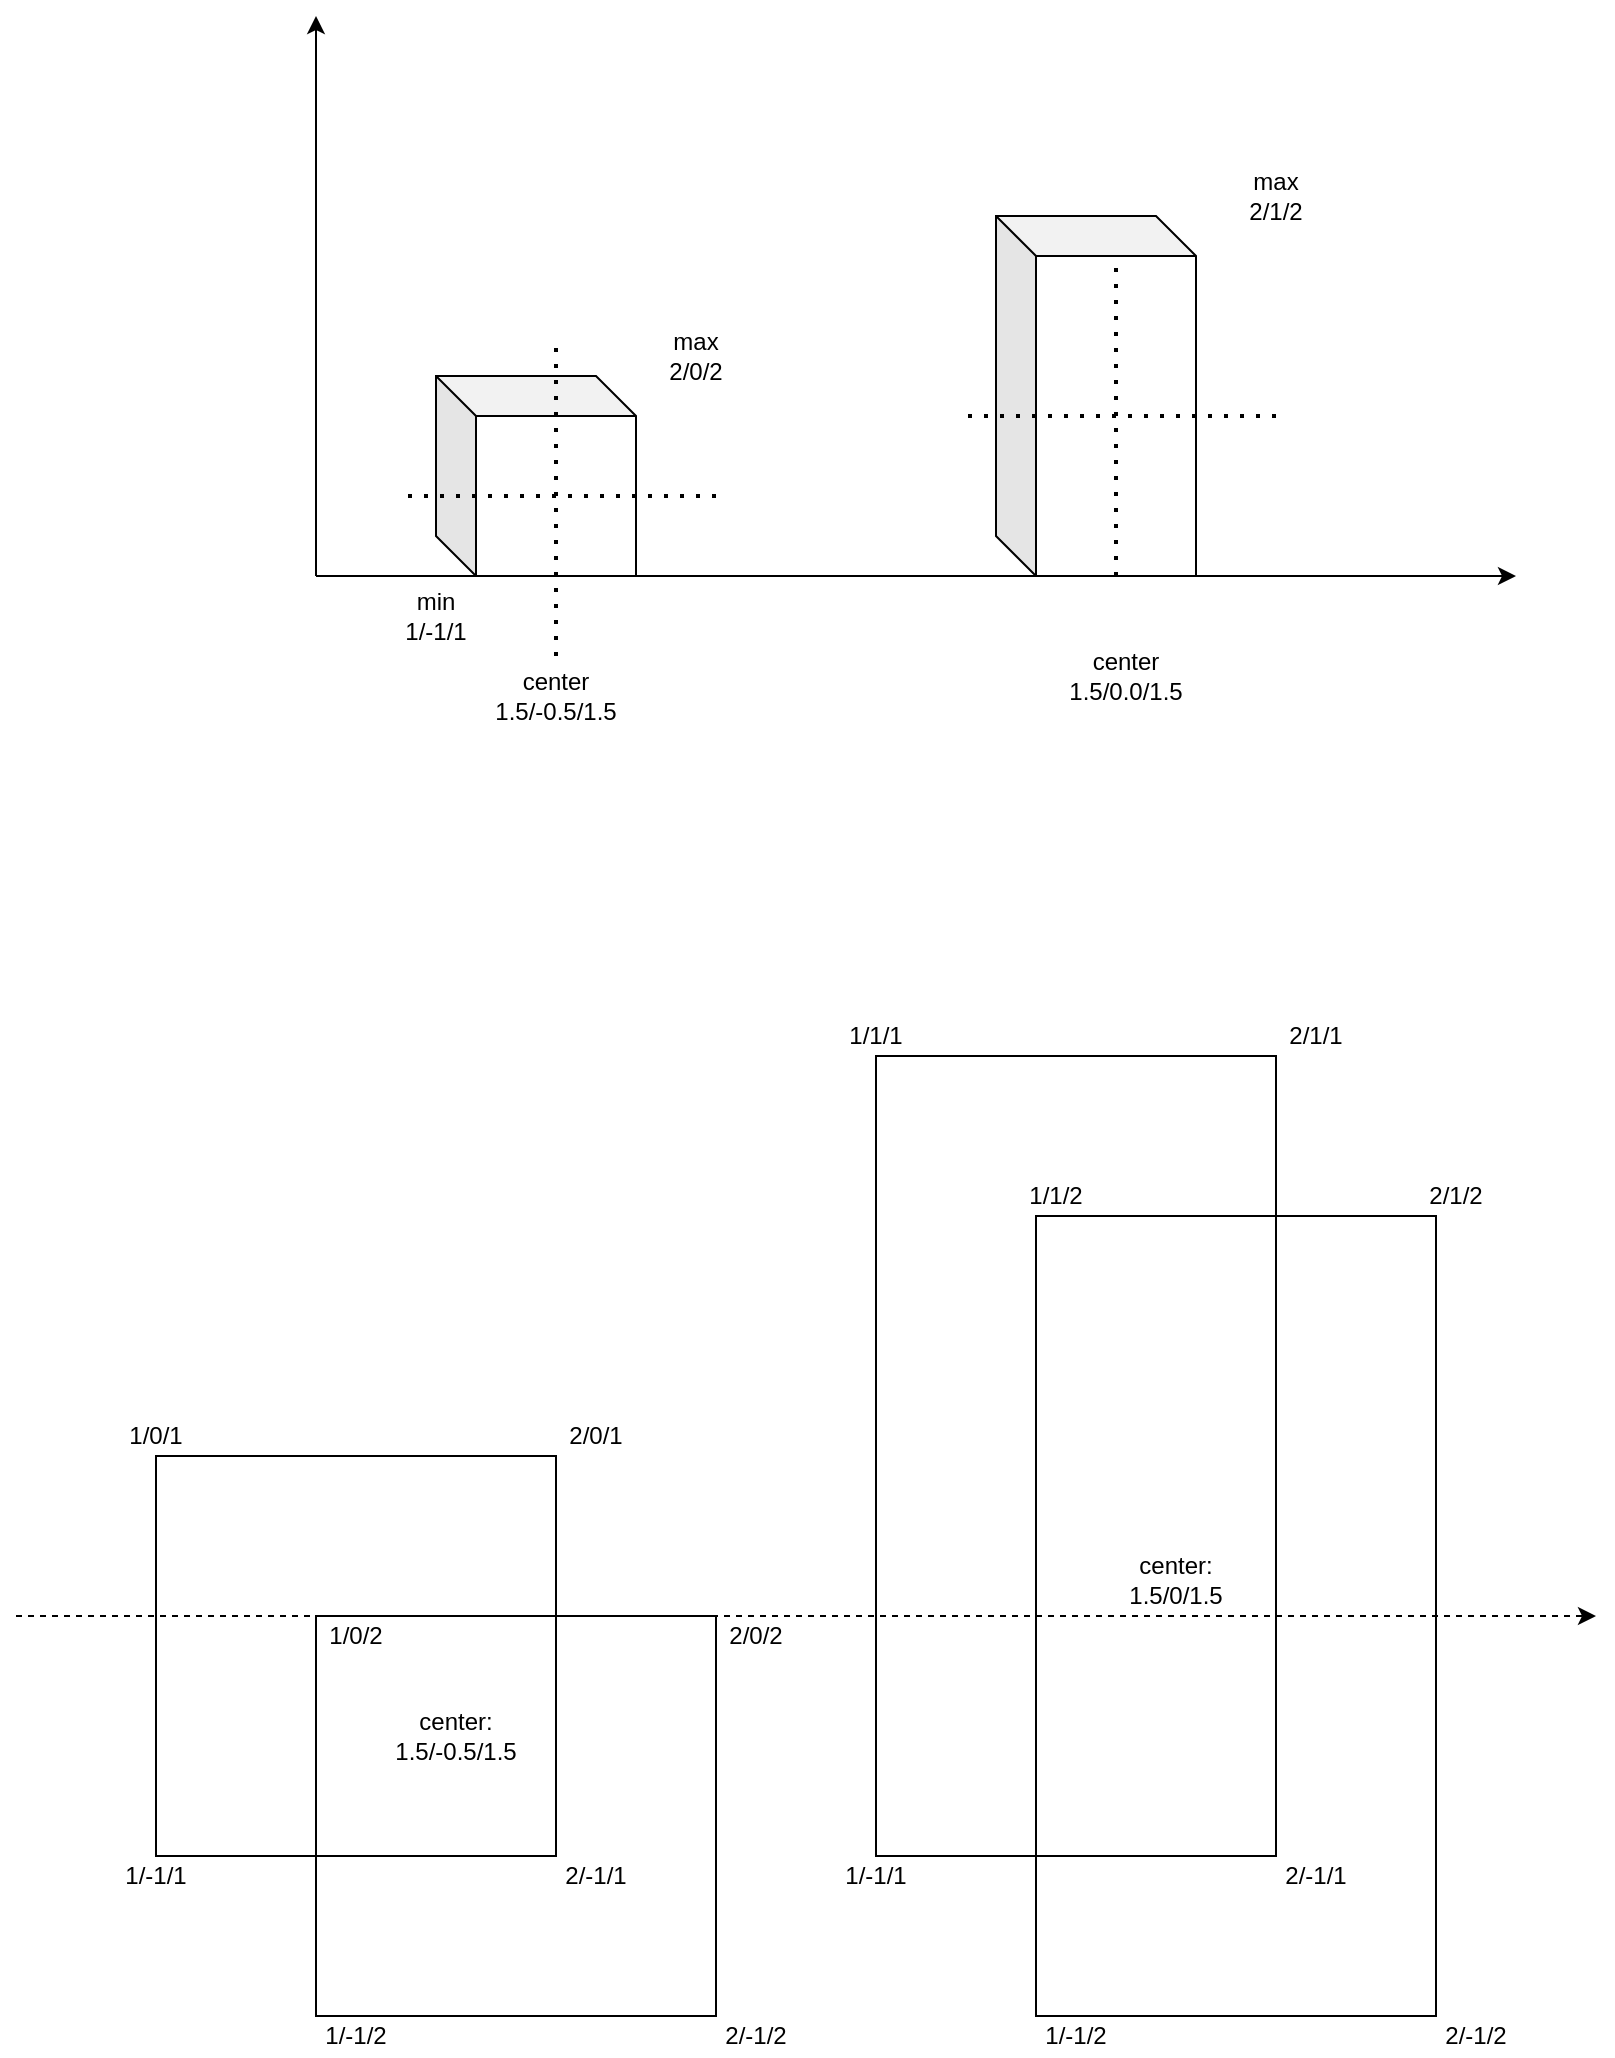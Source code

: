 <mxfile version="14.1.4" type="github">
  <diagram id="muspsq0wNclhOc-cF3wE" name="Page-1">
    <mxGraphModel dx="1216" dy="767" grid="1" gridSize="10" guides="1" tooltips="1" connect="1" arrows="1" fold="1" page="1" pageScale="1" pageWidth="850" pageHeight="1100" math="0" shadow="0">
      <root>
        <mxCell id="0" />
        <mxCell id="1" parent="0" />
        <mxCell id="I-AvVpsKXz01nL_moDOW-36" value="" style="rounded=0;whiteSpace=wrap;html=1;fillColor=none;" vertex="1" parent="1">
          <mxGeometry x="440" y="560" width="200" height="400" as="geometry" />
        </mxCell>
        <mxCell id="I-AvVpsKXz01nL_moDOW-1" value="" style="shape=cube;whiteSpace=wrap;html=1;boundedLbl=1;backgroundOutline=1;darkOpacity=0.05;darkOpacity2=0.1;" vertex="1" parent="1">
          <mxGeometry x="220" y="220" width="100" height="100" as="geometry" />
        </mxCell>
        <mxCell id="I-AvVpsKXz01nL_moDOW-2" value="" style="shape=cube;whiteSpace=wrap;html=1;boundedLbl=1;backgroundOutline=1;darkOpacity=0.05;darkOpacity2=0.1;" vertex="1" parent="1">
          <mxGeometry x="500" y="140" width="100" height="180" as="geometry" />
        </mxCell>
        <mxCell id="I-AvVpsKXz01nL_moDOW-3" value="" style="endArrow=none;dashed=1;html=1;dashPattern=1 3;strokeWidth=2;" edge="1" parent="1">
          <mxGeometry width="50" height="50" relative="1" as="geometry">
            <mxPoint x="280" y="360" as="sourcePoint" />
            <mxPoint x="280" y="200" as="targetPoint" />
          </mxGeometry>
        </mxCell>
        <mxCell id="I-AvVpsKXz01nL_moDOW-4" value="" style="endArrow=none;dashed=1;html=1;dashPattern=1 3;strokeWidth=2;" edge="1" parent="1">
          <mxGeometry width="50" height="50" relative="1" as="geometry">
            <mxPoint x="360" y="280" as="sourcePoint" />
            <mxPoint x="200" y="280" as="targetPoint" />
          </mxGeometry>
        </mxCell>
        <mxCell id="I-AvVpsKXz01nL_moDOW-5" value="" style="endArrow=none;dashed=1;html=1;dashPattern=1 3;strokeWidth=2;" edge="1" parent="1">
          <mxGeometry width="50" height="50" relative="1" as="geometry">
            <mxPoint x="560" y="320" as="sourcePoint" />
            <mxPoint x="560" y="160" as="targetPoint" />
          </mxGeometry>
        </mxCell>
        <mxCell id="I-AvVpsKXz01nL_moDOW-6" value="" style="endArrow=none;dashed=1;html=1;dashPattern=1 3;strokeWidth=2;" edge="1" parent="1">
          <mxGeometry width="50" height="50" relative="1" as="geometry">
            <mxPoint x="640" y="240" as="sourcePoint" />
            <mxPoint x="480" y="240" as="targetPoint" />
          </mxGeometry>
        </mxCell>
        <mxCell id="I-AvVpsKXz01nL_moDOW-7" value="" style="endArrow=classic;html=1;" edge="1" parent="1">
          <mxGeometry width="50" height="50" relative="1" as="geometry">
            <mxPoint x="160" y="320" as="sourcePoint" />
            <mxPoint x="160" y="40" as="targetPoint" />
          </mxGeometry>
        </mxCell>
        <mxCell id="I-AvVpsKXz01nL_moDOW-8" value="" style="endArrow=classic;html=1;" edge="1" parent="1">
          <mxGeometry width="50" height="50" relative="1" as="geometry">
            <mxPoint x="160" y="320" as="sourcePoint" />
            <mxPoint x="760" y="320" as="targetPoint" />
          </mxGeometry>
        </mxCell>
        <mxCell id="I-AvVpsKXz01nL_moDOW-9" value="&lt;div&gt;min&lt;/div&gt;&lt;div&gt;1/-1/1&lt;br&gt;&lt;/div&gt;" style="text;html=1;strokeColor=none;fillColor=none;align=center;verticalAlign=middle;whiteSpace=wrap;rounded=0;" vertex="1" parent="1">
          <mxGeometry x="200" y="330" width="40" height="20" as="geometry" />
        </mxCell>
        <mxCell id="I-AvVpsKXz01nL_moDOW-10" value="&lt;div&gt;max&lt;/div&gt;&lt;div&gt;2/0/2&lt;br&gt;&lt;/div&gt;" style="text;html=1;strokeColor=none;fillColor=none;align=center;verticalAlign=middle;whiteSpace=wrap;rounded=0;" vertex="1" parent="1">
          <mxGeometry x="330" y="200" width="40" height="20" as="geometry" />
        </mxCell>
        <mxCell id="I-AvVpsKXz01nL_moDOW-11" value="center&lt;div&gt;1.5/-0.5/1.5&lt;br&gt;&lt;/div&gt;" style="text;html=1;strokeColor=none;fillColor=none;align=center;verticalAlign=middle;whiteSpace=wrap;rounded=0;" vertex="1" parent="1">
          <mxGeometry x="260" y="370" width="40" height="20" as="geometry" />
        </mxCell>
        <mxCell id="I-AvVpsKXz01nL_moDOW-12" value="&lt;div&gt;max&lt;/div&gt;&lt;div&gt;2/1/2&lt;br&gt;&lt;/div&gt;" style="text;html=1;strokeColor=none;fillColor=none;align=center;verticalAlign=middle;whiteSpace=wrap;rounded=0;" vertex="1" parent="1">
          <mxGeometry x="620" y="120" width="40" height="20" as="geometry" />
        </mxCell>
        <mxCell id="I-AvVpsKXz01nL_moDOW-13" value="center&lt;div&gt;1.5/0.0/1.5&lt;br&gt;&lt;/div&gt;" style="text;html=1;strokeColor=none;fillColor=none;align=center;verticalAlign=middle;whiteSpace=wrap;rounded=0;" vertex="1" parent="1">
          <mxGeometry x="545" y="360" width="40" height="20" as="geometry" />
        </mxCell>
        <mxCell id="I-AvVpsKXz01nL_moDOW-14" value="" style="whiteSpace=wrap;html=1;aspect=fixed;fillColor=none;" vertex="1" parent="1">
          <mxGeometry x="160" y="840" width="200" height="200" as="geometry" />
        </mxCell>
        <mxCell id="I-AvVpsKXz01nL_moDOW-15" value="" style="whiteSpace=wrap;html=1;aspect=fixed;fillColor=none;" vertex="1" parent="1">
          <mxGeometry x="80" y="760" width="200" height="200" as="geometry" />
        </mxCell>
        <mxCell id="I-AvVpsKXz01nL_moDOW-16" value="1/0/1" style="text;html=1;strokeColor=none;fillColor=none;align=center;verticalAlign=middle;whiteSpace=wrap;rounded=0;" vertex="1" parent="1">
          <mxGeometry x="60" y="740" width="40" height="20" as="geometry" />
        </mxCell>
        <mxCell id="I-AvVpsKXz01nL_moDOW-17" value="1/0/2" style="text;html=1;strokeColor=none;fillColor=none;align=center;verticalAlign=middle;whiteSpace=wrap;rounded=0;" vertex="1" parent="1">
          <mxGeometry x="160" y="840" width="40" height="20" as="geometry" />
        </mxCell>
        <mxCell id="I-AvVpsKXz01nL_moDOW-18" value="2/0/2" style="text;html=1;strokeColor=none;fillColor=none;align=center;verticalAlign=middle;whiteSpace=wrap;rounded=0;" vertex="1" parent="1">
          <mxGeometry x="360" y="840" width="40" height="20" as="geometry" />
        </mxCell>
        <mxCell id="I-AvVpsKXz01nL_moDOW-19" value="2/0/1" style="text;html=1;strokeColor=none;fillColor=none;align=center;verticalAlign=middle;whiteSpace=wrap;rounded=0;" vertex="1" parent="1">
          <mxGeometry x="280" y="740" width="40" height="20" as="geometry" />
        </mxCell>
        <mxCell id="I-AvVpsKXz01nL_moDOW-20" value="1/-1/1" style="text;html=1;strokeColor=none;fillColor=none;align=center;verticalAlign=middle;whiteSpace=wrap;rounded=0;" vertex="1" parent="1">
          <mxGeometry x="60" y="960" width="40" height="20" as="geometry" />
        </mxCell>
        <mxCell id="I-AvVpsKXz01nL_moDOW-21" value="2/-1/1" style="text;html=1;strokeColor=none;fillColor=none;align=center;verticalAlign=middle;whiteSpace=wrap;rounded=0;" vertex="1" parent="1">
          <mxGeometry x="280" y="960" width="40" height="20" as="geometry" />
        </mxCell>
        <mxCell id="I-AvVpsKXz01nL_moDOW-22" value="1/-1/2" style="text;html=1;strokeColor=none;fillColor=none;align=center;verticalAlign=middle;whiteSpace=wrap;rounded=0;" vertex="1" parent="1">
          <mxGeometry x="160" y="1040" width="40" height="20" as="geometry" />
        </mxCell>
        <mxCell id="I-AvVpsKXz01nL_moDOW-23" value="2/-1/2" style="text;html=1;strokeColor=none;fillColor=none;align=center;verticalAlign=middle;whiteSpace=wrap;rounded=0;" vertex="1" parent="1">
          <mxGeometry x="360" y="1040" width="40" height="20" as="geometry" />
        </mxCell>
        <mxCell id="I-AvVpsKXz01nL_moDOW-24" value="&lt;div&gt;center:&lt;/div&gt;&lt;div&gt;1.5/-0.5/1.5&lt;br&gt;&lt;/div&gt;" style="text;html=1;strokeColor=none;fillColor=none;align=center;verticalAlign=middle;whiteSpace=wrap;rounded=0;" vertex="1" parent="1">
          <mxGeometry x="210" y="890" width="40" height="20" as="geometry" />
        </mxCell>
        <mxCell id="I-AvVpsKXz01nL_moDOW-27" value="1/1/1" style="text;html=1;strokeColor=none;fillColor=none;align=center;verticalAlign=middle;whiteSpace=wrap;rounded=0;" vertex="1" parent="1">
          <mxGeometry x="420" y="540" width="40" height="20" as="geometry" />
        </mxCell>
        <mxCell id="I-AvVpsKXz01nL_moDOW-28" value="1/1/2" style="text;html=1;strokeColor=none;fillColor=none;align=center;verticalAlign=middle;whiteSpace=wrap;rounded=0;" vertex="1" parent="1">
          <mxGeometry x="510" y="620" width="40" height="20" as="geometry" />
        </mxCell>
        <mxCell id="I-AvVpsKXz01nL_moDOW-29" value="2/1/2" style="text;html=1;strokeColor=none;fillColor=none;align=center;verticalAlign=middle;whiteSpace=wrap;rounded=0;" vertex="1" parent="1">
          <mxGeometry x="710" y="620" width="40" height="20" as="geometry" />
        </mxCell>
        <mxCell id="I-AvVpsKXz01nL_moDOW-30" value="2/1/1" style="text;html=1;strokeColor=none;fillColor=none;align=center;verticalAlign=middle;whiteSpace=wrap;rounded=0;" vertex="1" parent="1">
          <mxGeometry x="640" y="540" width="40" height="20" as="geometry" />
        </mxCell>
        <mxCell id="I-AvVpsKXz01nL_moDOW-31" value="1/-1/1" style="text;html=1;strokeColor=none;fillColor=none;align=center;verticalAlign=middle;whiteSpace=wrap;rounded=0;" vertex="1" parent="1">
          <mxGeometry x="420" y="960" width="40" height="20" as="geometry" />
        </mxCell>
        <mxCell id="I-AvVpsKXz01nL_moDOW-32" value="2/-1/1" style="text;html=1;strokeColor=none;fillColor=none;align=center;verticalAlign=middle;whiteSpace=wrap;rounded=0;" vertex="1" parent="1">
          <mxGeometry x="640" y="960" width="40" height="20" as="geometry" />
        </mxCell>
        <mxCell id="I-AvVpsKXz01nL_moDOW-33" value="1/-1/2" style="text;html=1;strokeColor=none;fillColor=none;align=center;verticalAlign=middle;whiteSpace=wrap;rounded=0;" vertex="1" parent="1">
          <mxGeometry x="520" y="1040" width="40" height="20" as="geometry" />
        </mxCell>
        <mxCell id="I-AvVpsKXz01nL_moDOW-34" value="2/-1/2" style="text;html=1;strokeColor=none;fillColor=none;align=center;verticalAlign=middle;whiteSpace=wrap;rounded=0;" vertex="1" parent="1">
          <mxGeometry x="720" y="1040" width="40" height="20" as="geometry" />
        </mxCell>
        <mxCell id="I-AvVpsKXz01nL_moDOW-35" value="&lt;div&gt;center:&lt;/div&gt;&lt;div&gt;1.5/0/1.5&lt;br&gt;&lt;/div&gt;" style="text;html=1;strokeColor=none;fillColor=none;align=center;verticalAlign=middle;whiteSpace=wrap;rounded=0;" vertex="1" parent="1">
          <mxGeometry x="570" y="812" width="40" height="20" as="geometry" />
        </mxCell>
        <mxCell id="I-AvVpsKXz01nL_moDOW-37" value="" style="rounded=0;whiteSpace=wrap;html=1;fillColor=none;" vertex="1" parent="1">
          <mxGeometry x="520" y="640" width="200" height="400" as="geometry" />
        </mxCell>
        <mxCell id="I-AvVpsKXz01nL_moDOW-38" value="" style="endArrow=classic;html=1;dashed=1;" edge="1" parent="1">
          <mxGeometry width="50" height="50" relative="1" as="geometry">
            <mxPoint x="10" y="840" as="sourcePoint" />
            <mxPoint x="800" y="840" as="targetPoint" />
          </mxGeometry>
        </mxCell>
      </root>
    </mxGraphModel>
  </diagram>
</mxfile>
